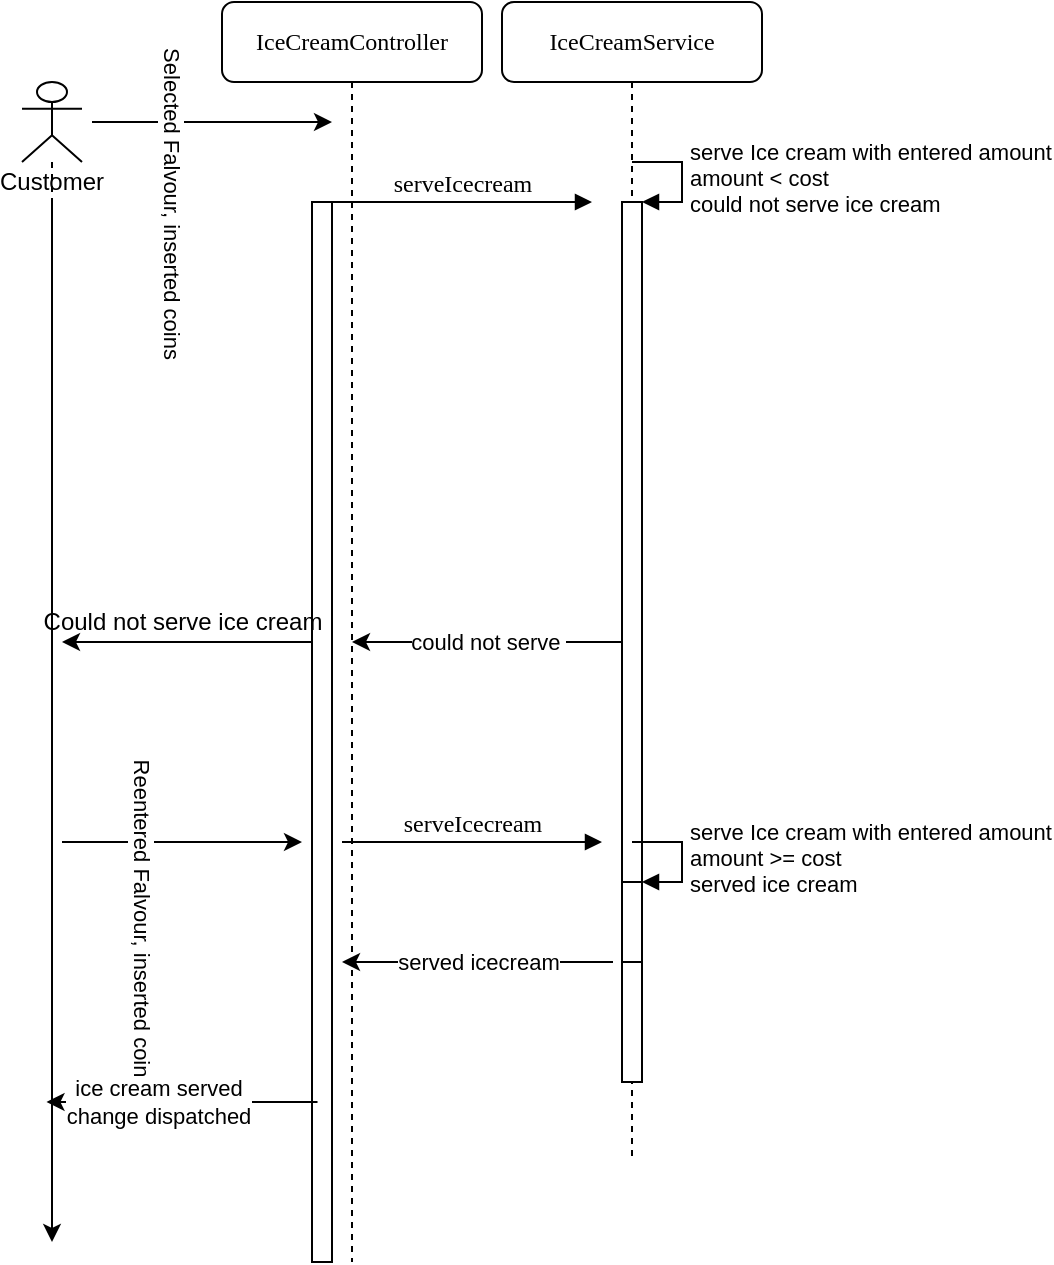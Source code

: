 <mxfile type="device" version="13.8.8"><diagram id="13e1069c-82ec-6db2-03f1-153e76fe0fe0" name="Page-1"><mxGraphModel grid="1" shadow="0" math="0" background="#ffffff" pageHeight="850" pageWidth="1100" pageScale="1" page="1" fold="1" arrows="1" connect="1" tooltips="1" guides="1" gridSize="10" dy="466" dx="1882"><root><mxCell id="0"/><mxCell id="1" parent="0"/><mxCell id="7baba1c4bc27f4b0-2" value="IceCreamService" parent="1" vertex="1" style="shape=umlLifeline;perimeter=lifelinePerimeter;whiteSpace=wrap;html=1;container=1;collapsible=0;recursiveResize=0;outlineConnect=0;rounded=1;shadow=0;comic=0;labelBackgroundColor=none;strokeWidth=1;fontFamily=Verdana;fontSize=12;align=center;"><mxGeometry as="geometry" height="580" width="130" y="80" x="240"/></mxCell><mxCell id="Cq3fzdrECyb366JxyJJ2-11" value="" parent="7baba1c4bc27f4b0-2" vertex="1" style="html=1;points=[];perimeter=orthogonalPerimeter;"><mxGeometry as="geometry" height="440" width="10" y="100" x="60"/></mxCell><mxCell id="Cq3fzdrECyb366JxyJJ2-12" value="serve Ice cream with entered amount&lt;br&gt;amount &amp;lt; cost&amp;nbsp;&lt;br&gt;could not serve ice cream" parent="7baba1c4bc27f4b0-2" style="edgeStyle=orthogonalEdgeStyle;html=1;align=left;spacingLeft=2;endArrow=block;rounded=0;entryX=1;entryY=0;" edge="1" target="Cq3fzdrECyb366JxyJJ2-11"><mxGeometry as="geometry" relative="1"><mxPoint as="sourcePoint" y="80" x="65"/><Array as="points"><mxPoint y="80" x="90"/></Array></mxGeometry></mxCell><mxCell id="Cq3fzdrECyb366JxyJJ2-22" value="" parent="7baba1c4bc27f4b0-2" vertex="1" style="html=1;points=[];perimeter=orthogonalPerimeter;"><mxGeometry as="geometry" height="40" width="10" y="440" x="60"/></mxCell><mxCell id="Cq3fzdrECyb366JxyJJ2-23" value="&lt;span style=&quot;font: 11px / 1.2 &amp;#34;helvetica&amp;#34; ; text-align: left ; color: rgb(0 , 0 , 0) ; text-transform: none ; text-indent: 0px ; letter-spacing: normal ; text-decoration: none ; word-spacing: 0px ; display: inline ; float: none ; overflow-wrap: normal ; background-color: rgb(255 , 255 , 255)&quot;&gt;serve Ice cream with entered amount&lt;/span&gt;&lt;br style=&quot;text-align: left ; color: rgb(0 , 0 , 0) ; text-transform: none ; text-indent: 0px ; letter-spacing: normal ; font-family: &amp;#34;helvetica&amp;#34; ; font-size: 11px ; font-style: normal ; font-variant: normal ; font-weight: 400 ; text-decoration: none ; word-spacing: 0px&quot;&gt;&lt;span style=&quot;font: 11px / 1.2 &amp;#34;helvetica&amp;#34; ; text-align: left ; color: rgb(0 , 0 , 0) ; text-transform: none ; text-indent: 0px ; letter-spacing: normal ; text-decoration: none ; word-spacing: 0px ; display: inline ; float: none ; overflow-wrap: normal ; background-color: rgb(255 , 255 , 255)&quot;&gt;amount &amp;gt;= cost&amp;nbsp;&lt;/span&gt;&lt;br style=&quot;text-align: left ; color: rgb(0 , 0 , 0) ; text-transform: none ; text-indent: 0px ; letter-spacing: normal ; font-family: &amp;#34;helvetica&amp;#34; ; font-size: 11px ; font-style: normal ; font-variant: normal ; font-weight: 400 ; text-decoration: none ; word-spacing: 0px&quot;&gt;&lt;span style=&quot;font: 11px / 1.2 &amp;#34;helvetica&amp;#34; ; text-align: left ; color: rgb(0 , 0 , 0) ; text-transform: none ; text-indent: 0px ; letter-spacing: normal ; text-decoration: none ; word-spacing: 0px ; display: inline ; float: none ; overflow-wrap: normal ; background-color: rgb(255 , 255 , 255)&quot;&gt;served ice cream&lt;/span&gt;" parent="7baba1c4bc27f4b0-2" style="edgeStyle=orthogonalEdgeStyle;html=1;align=left;spacingLeft=2;endArrow=block;rounded=0;entryX=1;entryY=0;" edge="1" target="Cq3fzdrECyb366JxyJJ2-22"><mxGeometry as="geometry" relative="1"><mxPoint as="sourcePoint" y="420" x="65"/><Array as="points"><mxPoint y="420" x="90"/></Array></mxGeometry></mxCell><mxCell id="7baba1c4bc27f4b0-8" value="IceCreamController" parent="1" vertex="1" style="shape=umlLifeline;perimeter=lifelinePerimeter;whiteSpace=wrap;html=1;container=1;collapsible=0;recursiveResize=0;outlineConnect=0;rounded=1;shadow=0;comic=0;labelBackgroundColor=none;strokeWidth=1;fontFamily=Verdana;fontSize=12;align=center;"><mxGeometry as="geometry" height="630" width="130" y="80" x="100"/></mxCell><mxCell id="7baba1c4bc27f4b0-9" value="" parent="7baba1c4bc27f4b0-8" vertex="1" style="html=1;points=[];perimeter=orthogonalPerimeter;rounded=0;shadow=0;comic=0;labelBackgroundColor=none;strokeWidth=1;fontFamily=Verdana;fontSize=12;align=center;"><mxGeometry as="geometry" height="530" width="10" y="100" x="45"/></mxCell><mxCell id="7baba1c4bc27f4b0-11" value="serveIcecream" parent="1" style="html=1;verticalAlign=bottom;endArrow=block;entryX=0;entryY=0;labelBackgroundColor=none;fontFamily=Verdana;fontSize=12;edgeStyle=elbowEdgeStyle;elbow=vertical;" edge="1" source="7baba1c4bc27f4b0-9"><mxGeometry as="geometry" relative="1"><mxPoint as="sourcePoint" y="190" x="220"/><mxPoint as="targetPoint" y="180" x="285"/></mxGeometry></mxCell><mxCell id="Cq3fzdrECyb366JxyJJ2-4" parent="1" style="rounded=0;orthogonalLoop=1;jettySize=auto;html=1;" edge="1"><mxGeometry as="geometry" relative="1"><mxPoint as="sourcePoint" y="140" x="35"/><mxPoint as="targetPoint" y="140" x="155"/></mxGeometry></mxCell><mxCell id="Cq3fzdrECyb366JxyJJ2-5" value="Selected Falvour, inserted coins" parent="Cq3fzdrECyb366JxyJJ2-4" vertex="1" style="edgeLabel;html=1;align=center;verticalAlign=middle;resizable=0;points=[];rotation=90;" connectable="0"><mxGeometry as="geometry" y="1" x="0.483" relative="1"><mxPoint as="offset" y="41" x="-49"/></mxGeometry></mxCell><mxCell id="Cq3fzdrECyb366JxyJJ2-14" parent="1" style="edgeStyle=none;rounded=0;orthogonalLoop=1;jettySize=auto;html=1;" edge="1" source="Cq3fzdrECyb366JxyJJ2-1"><mxGeometry as="geometry" relative="1"><mxPoint as="targetPoint" y="700" x="15"/><Array as="points"><mxPoint y="480" x="15"/></Array></mxGeometry></mxCell><mxCell id="Cq3fzdrECyb366JxyJJ2-1" value="Customer" parent="1" vertex="1" style="shape=umlLifeline;participant=umlActor;perimeter=lifelinePerimeter;whiteSpace=wrap;html=1;container=1;collapsible=0;recursiveResize=0;verticalAlign=top;spacingTop=36;outlineConnect=0;fontFamily=Helvetica;fontSize=12;fontColor=#000000;align=center;strokeColor=#000000;fillColor=#ffffff;"><mxGeometry as="geometry" height="60" width="30" y="120"/></mxCell><mxCell id="Cq3fzdrECyb366JxyJJ2-13" value="could not serve&amp;nbsp;" parent="1" style="rounded=0;orthogonalLoop=1;jettySize=auto;html=1;" edge="1" target="7baba1c4bc27f4b0-8" source="Cq3fzdrECyb366JxyJJ2-11"><mxGeometry as="geometry" relative="1"/></mxCell><mxCell id="Cq3fzdrECyb366JxyJJ2-16" parent="1" style="edgeStyle=none;rounded=0;orthogonalLoop=1;jettySize=auto;html=1;" edge="1" source="7baba1c4bc27f4b0-9"><mxGeometry as="geometry" relative="1"><mxPoint as="targetPoint" y="400" x="20"/><Array as="points"><mxPoint y="400" x="80"/></Array></mxGeometry></mxCell><mxCell id="Cq3fzdrECyb366JxyJJ2-17" value="Could not serve ice cream" parent="1" vertex="1" style="text;html=1;align=center;verticalAlign=middle;resizable=0;points=[];autosize=1;"><mxGeometry as="geometry" height="20" width="150" y="380" x="5"/></mxCell><mxCell id="Cq3fzdrECyb366JxyJJ2-19" parent="1" style="rounded=0;orthogonalLoop=1;jettySize=auto;html=1;" edge="1"><mxGeometry as="geometry" relative="1"><mxPoint as="sourcePoint" y="500" x="20"/><mxPoint as="targetPoint" y="500" x="140"/></mxGeometry></mxCell><mxCell id="Cq3fzdrECyb366JxyJJ2-20" value="Reentered Falvour, inserted coins" parent="Cq3fzdrECyb366JxyJJ2-19" vertex="1" style="edgeLabel;html=1;align=center;verticalAlign=middle;resizable=0;points=[];rotation=90;" connectable="0"><mxGeometry as="geometry" y="1" x="0.483" relative="1"><mxPoint as="offset" y="41" x="-49"/></mxGeometry></mxCell><mxCell id="Cq3fzdrECyb366JxyJJ2-21" value="serveIcecream" parent="1" style="html=1;verticalAlign=bottom;endArrow=block;entryX=0;entryY=0;labelBackgroundColor=none;fontFamily=Verdana;fontSize=12;edgeStyle=elbowEdgeStyle;elbow=vertical;" edge="1"><mxGeometry as="geometry" relative="1"><mxPoint as="sourcePoint" y="500" x="160"/><mxPoint as="targetPoint" y="500" x="290"/></mxGeometry></mxCell><mxCell id="Cq3fzdrECyb366JxyJJ2-24" value="served icecream" parent="1" style="rounded=0;orthogonalLoop=1;jettySize=auto;html=1;" edge="1"><mxGeometry as="geometry" relative="1"><mxPoint as="sourcePoint" y="560" x="295.5"/><mxPoint as="targetPoint" y="560" x="160"/></mxGeometry></mxCell><mxCell id="Cq3fzdrECyb366JxyJJ2-26" value="ice cream served&lt;br&gt;change dispatched" parent="1" style="rounded=0;orthogonalLoop=1;jettySize=auto;html=1;" edge="1"><mxGeometry as="geometry" x="0.181" relative="1"><mxPoint as="sourcePoint" y="630" x="147.75"/><mxPoint as="targetPoint" y="630" x="12.25"/><mxPoint as="offset"/></mxGeometry></mxCell></root></mxGraphModel></diagram></mxfile>